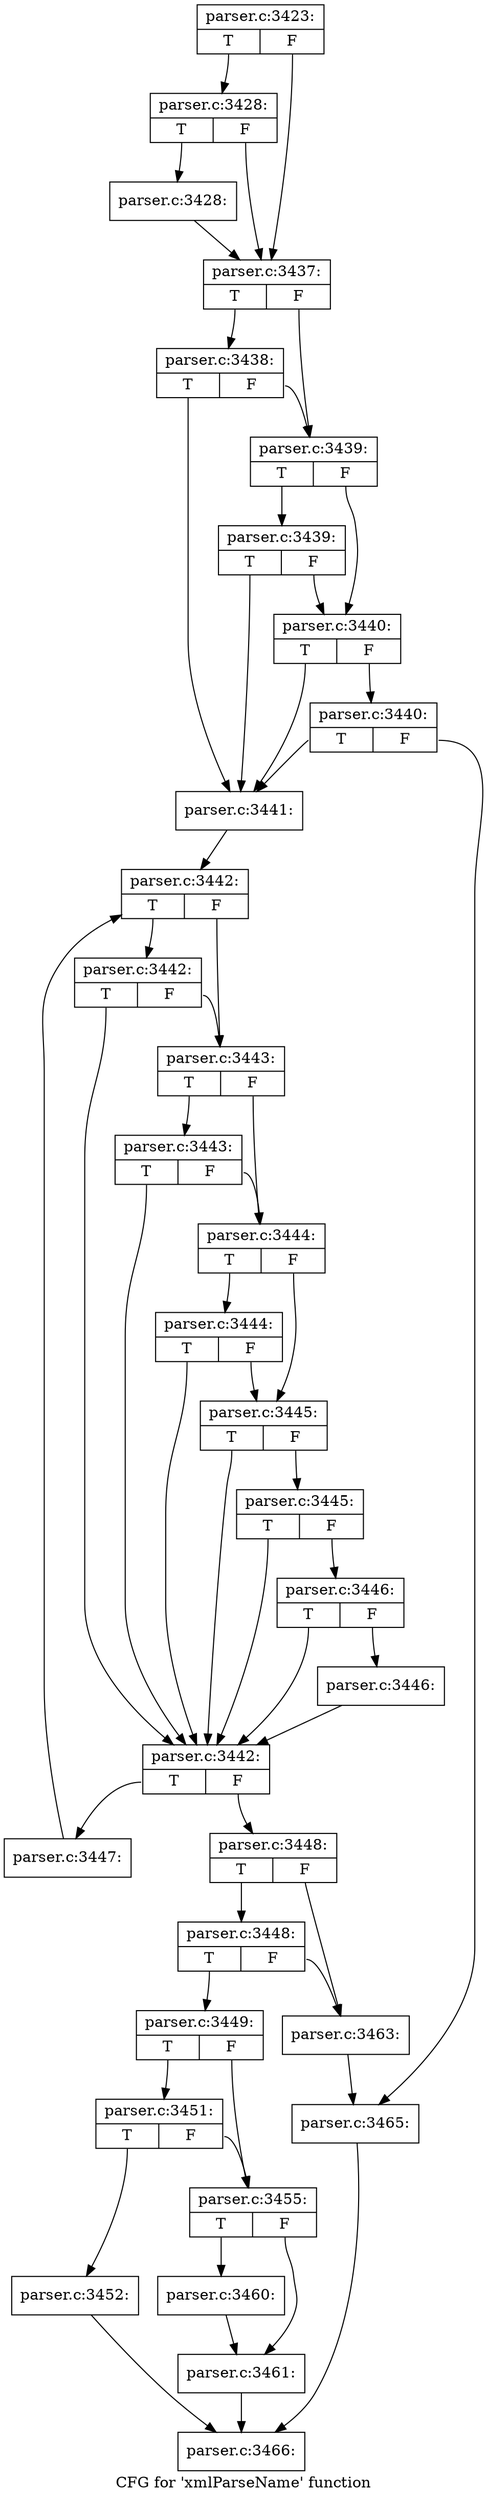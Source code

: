 digraph "CFG for 'xmlParseName' function" {
	label="CFG for 'xmlParseName' function";

	Node0x583b620 [shape=record,label="{parser.c:3423:|{<s0>T|<s1>F}}"];
	Node0x583b620:s0 -> Node0x5874de0;
	Node0x583b620:s1 -> Node0x5874d90;
	Node0x5874de0 [shape=record,label="{parser.c:3428:|{<s0>T|<s1>F}}"];
	Node0x5874de0:s0 -> Node0x5874d40;
	Node0x5874de0:s1 -> Node0x5874d90;
	Node0x5874d40 [shape=record,label="{parser.c:3428:}"];
	Node0x5874d40 -> Node0x5874d90;
	Node0x5874d90 [shape=record,label="{parser.c:3437:|{<s0>T|<s1>F}}"];
	Node0x5874d90:s0 -> Node0x5875fc0;
	Node0x5874d90:s1 -> Node0x5875f40;
	Node0x5875fc0 [shape=record,label="{parser.c:3438:|{<s0>T|<s1>F}}"];
	Node0x5875fc0:s0 -> Node0x5875da0;
	Node0x5875fc0:s1 -> Node0x5875f40;
	Node0x5875f40 [shape=record,label="{parser.c:3439:|{<s0>T|<s1>F}}"];
	Node0x5875f40:s0 -> Node0x5876680;
	Node0x5875f40:s1 -> Node0x5875ec0;
	Node0x5876680 [shape=record,label="{parser.c:3439:|{<s0>T|<s1>F}}"];
	Node0x5876680:s0 -> Node0x5875da0;
	Node0x5876680:s1 -> Node0x5875ec0;
	Node0x5875ec0 [shape=record,label="{parser.c:3440:|{<s0>T|<s1>F}}"];
	Node0x5875ec0:s0 -> Node0x5875da0;
	Node0x5875ec0:s1 -> Node0x5875e40;
	Node0x5875e40 [shape=record,label="{parser.c:3440:|{<s0>T|<s1>F}}"];
	Node0x5875e40:s0 -> Node0x5875da0;
	Node0x5875e40:s1 -> Node0x5875df0;
	Node0x5875da0 [shape=record,label="{parser.c:3441:}"];
	Node0x5875da0 -> Node0x58774d0;
	Node0x58774d0 [shape=record,label="{parser.c:3442:|{<s0>T|<s1>F}}"];
	Node0x58774d0:s0 -> Node0x5877a90;
	Node0x58774d0:s1 -> Node0x5877a10;
	Node0x5877a90 [shape=record,label="{parser.c:3442:|{<s0>T|<s1>F}}"];
	Node0x5877a90:s0 -> Node0x5877770;
	Node0x5877a90:s1 -> Node0x5877a10;
	Node0x5877a10 [shape=record,label="{parser.c:3443:|{<s0>T|<s1>F}}"];
	Node0x5877a10:s0 -> Node0x5878050;
	Node0x5877a10:s1 -> Node0x5877990;
	Node0x5878050 [shape=record,label="{parser.c:3443:|{<s0>T|<s1>F}}"];
	Node0x5878050:s0 -> Node0x5877770;
	Node0x5878050:s1 -> Node0x5877990;
	Node0x5877990 [shape=record,label="{parser.c:3444:|{<s0>T|<s1>F}}"];
	Node0x5877990:s0 -> Node0x58786b0;
	Node0x5877990:s1 -> Node0x5877910;
	Node0x58786b0 [shape=record,label="{parser.c:3444:|{<s0>T|<s1>F}}"];
	Node0x58786b0:s0 -> Node0x5877770;
	Node0x58786b0:s1 -> Node0x5877910;
	Node0x5877910 [shape=record,label="{parser.c:3445:|{<s0>T|<s1>F}}"];
	Node0x5877910:s0 -> Node0x5877770;
	Node0x5877910:s1 -> Node0x5877890;
	Node0x5877890 [shape=record,label="{parser.c:3445:|{<s0>T|<s1>F}}"];
	Node0x5877890:s0 -> Node0x5877770;
	Node0x5877890:s1 -> Node0x5877810;
	Node0x5877810 [shape=record,label="{parser.c:3446:|{<s0>T|<s1>F}}"];
	Node0x5877810:s0 -> Node0x5877770;
	Node0x5877810:s1 -> Node0x58777c0;
	Node0x58777c0 [shape=record,label="{parser.c:3446:}"];
	Node0x58777c0 -> Node0x5877770;
	Node0x5877770 [shape=record,label="{parser.c:3442:|{<s0>T|<s1>F}}"];
	Node0x5877770:s0 -> Node0x5879630;
	Node0x5877770:s1 -> Node0x58776f0;
	Node0x5879630 [shape=record,label="{parser.c:3447:}"];
	Node0x5879630 -> Node0x58774d0;
	Node0x58776f0 [shape=record,label="{parser.c:3448:|{<s0>T|<s1>F}}"];
	Node0x58776f0:s0 -> Node0x5879f30;
	Node0x58776f0:s1 -> Node0x5879ee0;
	Node0x5879f30 [shape=record,label="{parser.c:3448:|{<s0>T|<s1>F}}"];
	Node0x5879f30:s0 -> Node0x5879e90;
	Node0x5879f30:s1 -> Node0x5879ee0;
	Node0x5879e90 [shape=record,label="{parser.c:3449:|{<s0>T|<s1>F}}"];
	Node0x5879e90:s0 -> Node0x587adb0;
	Node0x5879e90:s1 -> Node0x587ad60;
	Node0x587adb0 [shape=record,label="{parser.c:3451:|{<s0>T|<s1>F}}"];
	Node0x587adb0:s0 -> Node0x587ad10;
	Node0x587adb0:s1 -> Node0x587ad60;
	Node0x587ad10 [shape=record,label="{parser.c:3452:}"];
	Node0x587ad10 -> Node0x58742b0;
	Node0x587ad60 [shape=record,label="{parser.c:3455:|{<s0>T|<s1>F}}"];
	Node0x587ad60:s0 -> Node0x587c4b0;
	Node0x587ad60:s1 -> Node0x587d620;
	Node0x587c4b0 [shape=record,label="{parser.c:3460:}"];
	Node0x587c4b0 -> Node0x587d620;
	Node0x587d620 [shape=record,label="{parser.c:3461:}"];
	Node0x587d620 -> Node0x58742b0;
	Node0x5879ee0 [shape=record,label="{parser.c:3463:}"];
	Node0x5879ee0 -> Node0x5875df0;
	Node0x5875df0 [shape=record,label="{parser.c:3465:}"];
	Node0x5875df0 -> Node0x58742b0;
	Node0x58742b0 [shape=record,label="{parser.c:3466:}"];
}
